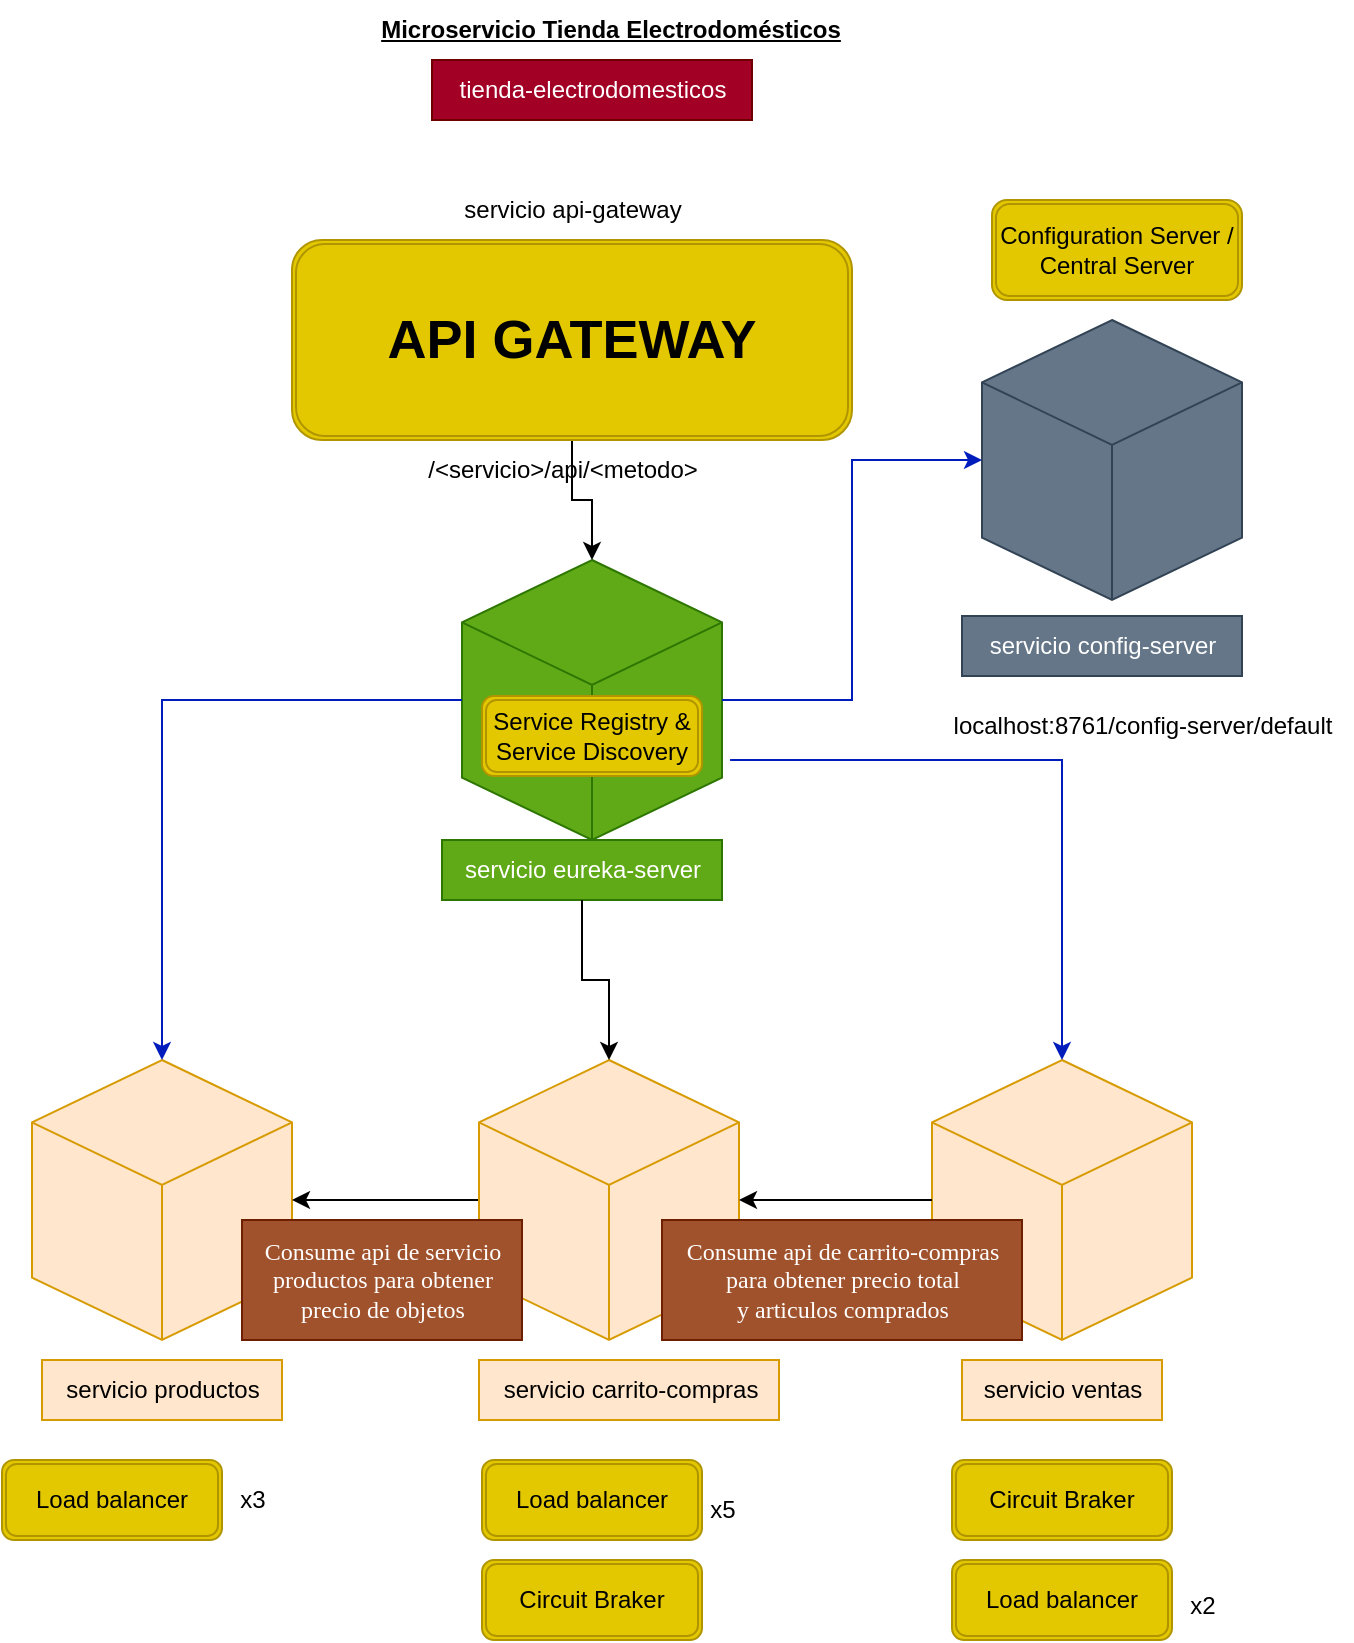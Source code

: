 <mxfile version="26.0.16">
  <diagram name="Página-1" id="CkptjIYN0uc4NgwU5A2b">
    <mxGraphModel dx="1434" dy="822" grid="1" gridSize="10" guides="1" tooltips="1" connect="1" arrows="1" fold="1" page="1" pageScale="1" pageWidth="827" pageHeight="1169" math="0" shadow="0">
      <root>
        <mxCell id="0" />
        <mxCell id="1" parent="0" />
        <mxCell id="HtRgUHT-cixpDR2EmEzu-1" value="" style="html=1;whiteSpace=wrap;shape=isoCube2;backgroundOutline=1;isoAngle=15;fillColor=#ffe6cc;strokeColor=#d79b00;" parent="1" vertex="1">
          <mxGeometry x="115" y="550" width="130" height="140" as="geometry" />
        </mxCell>
        <mxCell id="HtRgUHT-cixpDR2EmEzu-2" value="servicio productos" style="text;html=1;align=center;verticalAlign=middle;resizable=0;points=[];autosize=1;strokeColor=#d79b00;fillColor=#ffe6cc;" parent="1" vertex="1">
          <mxGeometry x="120" y="700" width="120" height="30" as="geometry" />
        </mxCell>
        <mxCell id="HtRgUHT-cixpDR2EmEzu-3" value="" style="html=1;whiteSpace=wrap;shape=isoCube2;backgroundOutline=1;isoAngle=15;fillColor=#60a917;strokeColor=#2D7600;fontColor=#ffffff;" parent="1" vertex="1">
          <mxGeometry x="330" y="300" width="130" height="140" as="geometry" />
        </mxCell>
        <mxCell id="HtRgUHT-cixpDR2EmEzu-4" value="servicio eureka-server" style="text;html=1;align=center;verticalAlign=middle;resizable=0;points=[];autosize=1;strokeColor=#2D7600;fillColor=#60a917;fontColor=#ffffff;" parent="1" vertex="1">
          <mxGeometry x="320" y="440" width="140" height="30" as="geometry" />
        </mxCell>
        <mxCell id="HtRgUHT-cixpDR2EmEzu-35" style="edgeStyle=orthogonalEdgeStyle;rounded=0;orthogonalLoop=1;jettySize=auto;html=1;entryX=1;entryY=0.5;entryDx=0;entryDy=0;entryPerimeter=0;" parent="1" source="HtRgUHT-cixpDR2EmEzu-5" target="HtRgUHT-cixpDR2EmEzu-1" edge="1">
          <mxGeometry relative="1" as="geometry">
            <mxPoint x="250" y="620" as="targetPoint" />
          </mxGeometry>
        </mxCell>
        <mxCell id="HtRgUHT-cixpDR2EmEzu-5" value="" style="html=1;whiteSpace=wrap;shape=isoCube2;backgroundOutline=1;isoAngle=15;fillColor=#ffe6cc;strokeColor=#d79b00;" parent="1" vertex="1">
          <mxGeometry x="338.5" y="550" width="130" height="140" as="geometry" />
        </mxCell>
        <mxCell id="HtRgUHT-cixpDR2EmEzu-6" value="" style="html=1;whiteSpace=wrap;shape=isoCube2;backgroundOutline=1;isoAngle=15;fillColor=#ffe6cc;strokeColor=#d79b00;" parent="1" vertex="1">
          <mxGeometry x="565" y="550" width="130" height="140" as="geometry" />
        </mxCell>
        <mxCell id="HtRgUHT-cixpDR2EmEzu-8" value="servicio carrito-compras" style="text;html=1;align=center;verticalAlign=middle;resizable=0;points=[];autosize=1;strokeColor=#d79b00;fillColor=#ffe6cc;" parent="1" vertex="1">
          <mxGeometry x="338.5" y="700" width="150" height="30" as="geometry" />
        </mxCell>
        <mxCell id="HtRgUHT-cixpDR2EmEzu-9" value="servicio ventas" style="text;html=1;align=center;verticalAlign=middle;resizable=0;points=[];autosize=1;strokeColor=#d79b00;fillColor=#ffe6cc;" parent="1" vertex="1">
          <mxGeometry x="580" y="700" width="100" height="30" as="geometry" />
        </mxCell>
        <mxCell id="HtRgUHT-cixpDR2EmEzu-10" value="" style="html=1;whiteSpace=wrap;shape=isoCube2;backgroundOutline=1;isoAngle=15;fillColor=#647687;strokeColor=#314354;fontColor=#ffffff;" parent="1" vertex="1">
          <mxGeometry x="590" y="180" width="130" height="140" as="geometry" />
        </mxCell>
        <mxCell id="HtRgUHT-cixpDR2EmEzu-11" value="servicio config-server" style="text;html=1;align=center;verticalAlign=middle;resizable=0;points=[];autosize=1;strokeColor=#314354;fillColor=#647687;fontColor=#ffffff;" parent="1" vertex="1">
          <mxGeometry x="580" y="328" width="140" height="30" as="geometry" />
        </mxCell>
        <mxCell id="HtRgUHT-cixpDR2EmEzu-17" style="edgeStyle=orthogonalEdgeStyle;rounded=0;orthogonalLoop=1;jettySize=auto;html=1;fillColor=#0050ef;strokeColor=#001DBC;exitX=0;exitY=0.5;exitDx=0;exitDy=0;exitPerimeter=0;" parent="1" source="HtRgUHT-cixpDR2EmEzu-3" target="HtRgUHT-cixpDR2EmEzu-1" edge="1">
          <mxGeometry relative="1" as="geometry">
            <mxPoint x="250" y="410" as="sourcePoint" />
          </mxGeometry>
        </mxCell>
        <mxCell id="HtRgUHT-cixpDR2EmEzu-13" value="/&amp;lt;servicio&amp;gt;/api/&amp;lt;metodo&amp;gt;" style="text;html=1;align=center;verticalAlign=middle;resizable=0;points=[];autosize=1;" parent="1" vertex="1">
          <mxGeometry x="300" y="240" width="160" height="30" as="geometry" />
        </mxCell>
        <mxCell id="HtRgUHT-cixpDR2EmEzu-15" value="localhost:8761/config-server/default" style="text;html=1;align=center;verticalAlign=middle;resizable=0;points=[];autosize=1;strokeColor=none;fillColor=none;" parent="1" vertex="1">
          <mxGeometry x="565" y="368" width="210" height="30" as="geometry" />
        </mxCell>
        <mxCell id="HtRgUHT-cixpDR2EmEzu-19" style="edgeStyle=orthogonalEdgeStyle;rounded=0;orthogonalLoop=1;jettySize=auto;html=1;entryX=0.5;entryY=0;entryDx=0;entryDy=0;entryPerimeter=0;fillColor=#0050ef;strokeColor=#001DBC;exitX=1.031;exitY=0.714;exitDx=0;exitDy=0;exitPerimeter=0;" parent="1" source="HtRgUHT-cixpDR2EmEzu-3" target="HtRgUHT-cixpDR2EmEzu-6" edge="1">
          <mxGeometry relative="1" as="geometry">
            <mxPoint x="530" y="410" as="sourcePoint" />
          </mxGeometry>
        </mxCell>
        <mxCell id="HtRgUHT-cixpDR2EmEzu-21" style="edgeStyle=orthogonalEdgeStyle;rounded=0;orthogonalLoop=1;jettySize=auto;html=1;entryX=0;entryY=0.5;entryDx=0;entryDy=0;entryPerimeter=0;fillColor=#0050ef;strokeColor=#001DBC;exitX=1;exitY=0.5;exitDx=0;exitDy=0;exitPerimeter=0;" parent="1" source="HtRgUHT-cixpDR2EmEzu-3" target="HtRgUHT-cixpDR2EmEzu-10" edge="1">
          <mxGeometry relative="1" as="geometry">
            <mxPoint x="470" y="370" as="sourcePoint" />
          </mxGeometry>
        </mxCell>
        <mxCell id="HtRgUHT-cixpDR2EmEzu-22" value="Service Registry &amp;amp; Service Discovery" style="shape=ext;double=1;rounded=1;whiteSpace=wrap;html=1;fillColor=#e3c800;fontColor=#000000;strokeColor=#B09500;" parent="1" vertex="1">
          <mxGeometry x="340" y="368" width="110" height="40" as="geometry" />
        </mxCell>
        <mxCell id="HtRgUHT-cixpDR2EmEzu-23" value="Configuration Server / Central Server" style="shape=ext;double=1;rounded=1;whiteSpace=wrap;html=1;fillColor=#e3c800;fontColor=#000000;strokeColor=#B09500;" parent="1" vertex="1">
          <mxGeometry x="595" y="120" width="125" height="50" as="geometry" />
        </mxCell>
        <mxCell id="HtRgUHT-cixpDR2EmEzu-24" value="Microservicio Tienda Electrodomésticos" style="text;html=1;align=center;verticalAlign=middle;resizable=0;points=[];autosize=1;strokeColor=none;fillColor=none;fontStyle=5" parent="1" vertex="1">
          <mxGeometry x="288.5" y="20" width="230" height="30" as="geometry" />
        </mxCell>
        <mxCell id="HtRgUHT-cixpDR2EmEzu-25" value="tienda-electrodomesticos" style="text;html=1;align=center;verticalAlign=middle;resizable=0;points=[];autosize=1;strokeColor=#6F0000;fillColor=#a20025;fontColor=#ffffff;" parent="1" vertex="1">
          <mxGeometry x="315" y="50" width="160" height="30" as="geometry" />
        </mxCell>
        <mxCell id="HtRgUHT-cixpDR2EmEzu-26" value="Load balancer" style="shape=ext;double=1;rounded=1;whiteSpace=wrap;html=1;fillColor=#e3c800;fontColor=#000000;strokeColor=#B09500;" parent="1" vertex="1">
          <mxGeometry x="100" y="750" width="110" height="40" as="geometry" />
        </mxCell>
        <mxCell id="HtRgUHT-cixpDR2EmEzu-27" value="Load balancer" style="shape=ext;double=1;rounded=1;whiteSpace=wrap;html=1;fillColor=#e3c800;fontColor=#000000;strokeColor=#B09500;" parent="1" vertex="1">
          <mxGeometry x="340" y="750" width="110" height="40" as="geometry" />
        </mxCell>
        <mxCell id="HtRgUHT-cixpDR2EmEzu-28" value="Circuit Braker" style="shape=ext;double=1;rounded=1;whiteSpace=wrap;html=1;fillColor=#e3c800;fontColor=#000000;strokeColor=#B09500;" parent="1" vertex="1">
          <mxGeometry x="575" y="750" width="110" height="40" as="geometry" />
        </mxCell>
        <mxCell id="HtRgUHT-cixpDR2EmEzu-30" value="Circuit Braker" style="shape=ext;double=1;rounded=1;whiteSpace=wrap;html=1;fillColor=#e3c800;fontColor=#000000;strokeColor=#B09500;" parent="1" vertex="1">
          <mxGeometry x="340" y="800" width="110" height="40" as="geometry" />
        </mxCell>
        <mxCell id="HtRgUHT-cixpDR2EmEzu-31" value="x3" style="text;html=1;align=center;verticalAlign=middle;resizable=0;points=[];autosize=1;strokeColor=none;fillColor=none;" parent="1" vertex="1">
          <mxGeometry x="205" y="755" width="40" height="30" as="geometry" />
        </mxCell>
        <mxCell id="HtRgUHT-cixpDR2EmEzu-32" value="x5" style="text;html=1;align=center;verticalAlign=middle;resizable=0;points=[];autosize=1;strokeColor=none;fillColor=none;" parent="1" vertex="1">
          <mxGeometry x="440" y="760" width="40" height="30" as="geometry" />
        </mxCell>
        <mxCell id="HtRgUHT-cixpDR2EmEzu-33" value="Load balancer" style="shape=ext;double=1;rounded=1;whiteSpace=wrap;html=1;fillColor=#e3c800;fontColor=#000000;strokeColor=#B09500;" parent="1" vertex="1">
          <mxGeometry x="575" y="800" width="110" height="40" as="geometry" />
        </mxCell>
        <mxCell id="HtRgUHT-cixpDR2EmEzu-34" value="x2" style="text;html=1;align=center;verticalAlign=middle;resizable=0;points=[];autosize=1;strokeColor=none;fillColor=none;" parent="1" vertex="1">
          <mxGeometry x="680" y="808" width="40" height="30" as="geometry" />
        </mxCell>
        <mxCell id="HtRgUHT-cixpDR2EmEzu-36" value="Consume api de servicio&lt;div&gt;productos para obtener&lt;/div&gt;&lt;div&gt;precio de objetos&lt;/div&gt;" style="text;align=center;verticalAlign=middle;resizable=0;points=[];autosize=1;strokeColor=#6D1F00;fillColor=#a0522d;html=1;fontFamily=Times New Roman;fontColor=#ffffff;" parent="1" vertex="1">
          <mxGeometry x="220" y="630" width="140" height="60" as="geometry" />
        </mxCell>
        <mxCell id="HtRgUHT-cixpDR2EmEzu-38" style="edgeStyle=orthogonalEdgeStyle;rounded=0;orthogonalLoop=1;jettySize=auto;html=1;entryX=1;entryY=0.5;entryDx=0;entryDy=0;entryPerimeter=0;" parent="1" source="HtRgUHT-cixpDR2EmEzu-6" target="HtRgUHT-cixpDR2EmEzu-5" edge="1">
          <mxGeometry relative="1" as="geometry" />
        </mxCell>
        <mxCell id="HtRgUHT-cixpDR2EmEzu-39" value="&lt;font style=&quot;color: rgb(255, 255, 255);&quot;&gt;Consume api de carrito-compras&lt;/font&gt;&lt;div&gt;&lt;font style=&quot;color: rgb(255, 255, 255);&quot;&gt;para obtener&amp;nbsp;&lt;span style=&quot;background-color: transparent;&quot;&gt;precio total&lt;/span&gt;&lt;/font&gt;&lt;/div&gt;&lt;div&gt;&lt;span style=&quot;background-color: transparent;&quot;&gt;&lt;font style=&quot;color: rgb(255, 255, 255);&quot;&gt;y articulos comprados&lt;/font&gt;&lt;/span&gt;&lt;/div&gt;" style="text;align=center;verticalAlign=middle;resizable=0;points=[];autosize=1;strokeColor=#6D1F00;fillColor=#a0522d;html=1;fontFamily=Times New Roman;fontColor=#ffffff;" parent="1" vertex="1">
          <mxGeometry x="430" y="630" width="180" height="60" as="geometry" />
        </mxCell>
        <mxCell id="4GiNlIPqdbmB68f2SLBV-3" style="edgeStyle=orthogonalEdgeStyle;rounded=0;orthogonalLoop=1;jettySize=auto;html=1;exitX=0.5;exitY=1;exitDx=0;exitDy=0;" edge="1" parent="1" source="4GiNlIPqdbmB68f2SLBV-2" target="HtRgUHT-cixpDR2EmEzu-3">
          <mxGeometry relative="1" as="geometry" />
        </mxCell>
        <mxCell id="4GiNlIPqdbmB68f2SLBV-2" value="&lt;b&gt;&lt;font style=&quot;font-size: 27px;&quot;&gt;API GATEWAY&lt;/font&gt;&lt;/b&gt;" style="shape=ext;double=1;rounded=1;whiteSpace=wrap;html=1;fillColor=#e3c800;fontColor=#000000;strokeColor=#B09500;" vertex="1" parent="1">
          <mxGeometry x="245" y="140" width="280" height="100" as="geometry" />
        </mxCell>
        <mxCell id="4GiNlIPqdbmB68f2SLBV-4" style="edgeStyle=orthogonalEdgeStyle;rounded=0;orthogonalLoop=1;jettySize=auto;html=1;entryX=0.5;entryY=0;entryDx=0;entryDy=0;entryPerimeter=0;" edge="1" parent="1" source="HtRgUHT-cixpDR2EmEzu-4" target="HtRgUHT-cixpDR2EmEzu-5">
          <mxGeometry relative="1" as="geometry" />
        </mxCell>
        <mxCell id="4GiNlIPqdbmB68f2SLBV-5" value="servicio api-gateway" style="text;html=1;align=center;verticalAlign=middle;resizable=0;points=[];autosize=1;strokeColor=none;fillColor=none;" vertex="1" parent="1">
          <mxGeometry x="320" y="110" width="130" height="30" as="geometry" />
        </mxCell>
      </root>
    </mxGraphModel>
  </diagram>
</mxfile>
